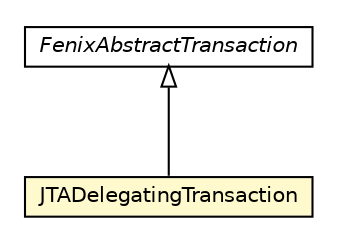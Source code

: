 #!/usr/local/bin/dot
#
# Class diagram 
# Generated by UMLGraph version 5.1 (http://www.umlgraph.org/)
#

digraph G {
	edge [fontname="Helvetica",fontsize=10,labelfontname="Helvetica",labelfontsize=10];
	node [fontname="Helvetica",fontsize=10,shape=plaintext];
	nodesep=0.25;
	ranksep=0.5;
	// pt.ist.fenixframework.FenixAbstractTransaction
	c20987 [label=<<table title="pt.ist.fenixframework.FenixAbstractTransaction" border="0" cellborder="1" cellspacing="0" cellpadding="2" port="p" href="../FenixAbstractTransaction.html">
		<tr><td><table border="0" cellspacing="0" cellpadding="1">
<tr><td align="center" balign="center"><font face="Helvetica-Oblique"> FenixAbstractTransaction </font></td></tr>
		</table></td></tr>
		</table>>, fontname="Helvetica", fontcolor="black", fontsize=10.0];
	// pt.ist.fenixframework.util.JTADelegatingTransaction
	c21042 [label=<<table title="pt.ist.fenixframework.util.JTADelegatingTransaction" border="0" cellborder="1" cellspacing="0" cellpadding="2" port="p" bgcolor="lemonChiffon" href="./JTADelegatingTransaction.html">
		<tr><td><table border="0" cellspacing="0" cellpadding="1">
<tr><td align="center" balign="center"> JTADelegatingTransaction </td></tr>
		</table></td></tr>
		</table>>, fontname="Helvetica", fontcolor="black", fontsize=10.0];
	//pt.ist.fenixframework.util.JTADelegatingTransaction extends pt.ist.fenixframework.FenixAbstractTransaction
	c20987:p -> c21042:p [dir=back,arrowtail=empty];
}

